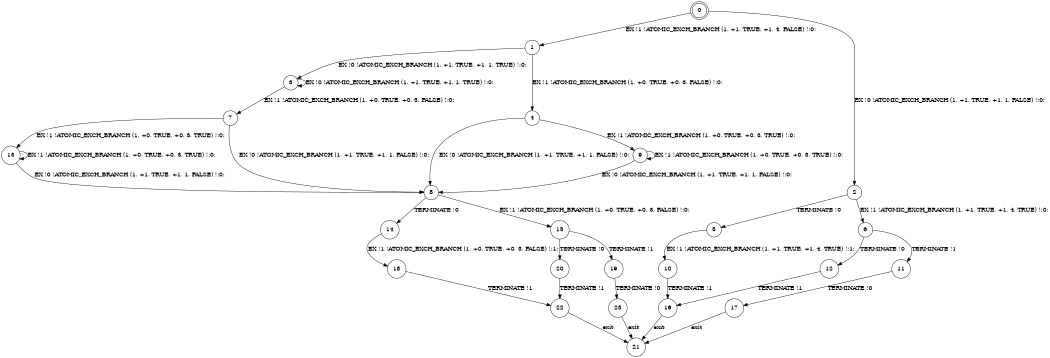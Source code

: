 digraph BCG {
size = "7, 10.5";
center = TRUE;
node [shape = circle];
0 [peripheries = 2];
0 -> 1 [label = "EX !1 !ATOMIC_EXCH_BRANCH (1, +1, TRUE, +1, 4, FALSE) !:0:"];
0 -> 2 [label = "EX !0 !ATOMIC_EXCH_BRANCH (1, +1, TRUE, +1, 1, FALSE) !:0:"];
1 -> 3 [label = "EX !0 !ATOMIC_EXCH_BRANCH (1, +1, TRUE, +1, 1, TRUE) !:0:"];
1 -> 4 [label = "EX !1 !ATOMIC_EXCH_BRANCH (1, +0, TRUE, +0, 3, FALSE) !:0:"];
2 -> 5 [label = "TERMINATE !0"];
2 -> 6 [label = "EX !1 !ATOMIC_EXCH_BRANCH (1, +1, TRUE, +1, 4, TRUE) !:0:"];
3 -> 7 [label = "EX !1 !ATOMIC_EXCH_BRANCH (1, +0, TRUE, +0, 3, FALSE) !:0:"];
3 -> 3 [label = "EX !0 !ATOMIC_EXCH_BRANCH (1, +1, TRUE, +1, 1, TRUE) !:0:"];
4 -> 8 [label = "EX !0 !ATOMIC_EXCH_BRANCH (1, +1, TRUE, +1, 1, FALSE) !:0:"];
4 -> 9 [label = "EX !1 !ATOMIC_EXCH_BRANCH (1, +0, TRUE, +0, 3, TRUE) !:0:"];
5 -> 10 [label = "EX !1 !ATOMIC_EXCH_BRANCH (1, +1, TRUE, +1, 4, TRUE) !:1:"];
6 -> 11 [label = "TERMINATE !1"];
6 -> 12 [label = "TERMINATE !0"];
7 -> 13 [label = "EX !1 !ATOMIC_EXCH_BRANCH (1, +0, TRUE, +0, 3, TRUE) !:0:"];
7 -> 8 [label = "EX !0 !ATOMIC_EXCH_BRANCH (1, +1, TRUE, +1, 1, FALSE) !:0:"];
8 -> 14 [label = "TERMINATE !0"];
8 -> 15 [label = "EX !1 !ATOMIC_EXCH_BRANCH (1, +0, TRUE, +0, 3, FALSE) !:0:"];
9 -> 8 [label = "EX !0 !ATOMIC_EXCH_BRANCH (1, +1, TRUE, +1, 1, FALSE) !:0:"];
9 -> 9 [label = "EX !1 !ATOMIC_EXCH_BRANCH (1, +0, TRUE, +0, 3, TRUE) !:0:"];
10 -> 16 [label = "TERMINATE !1"];
11 -> 17 [label = "TERMINATE !0"];
12 -> 16 [label = "TERMINATE !1"];
13 -> 13 [label = "EX !1 !ATOMIC_EXCH_BRANCH (1, +0, TRUE, +0, 3, TRUE) !:0:"];
13 -> 8 [label = "EX !0 !ATOMIC_EXCH_BRANCH (1, +1, TRUE, +1, 1, FALSE) !:0:"];
14 -> 18 [label = "EX !1 !ATOMIC_EXCH_BRANCH (1, +0, TRUE, +0, 3, FALSE) !:1:"];
15 -> 19 [label = "TERMINATE !1"];
15 -> 20 [label = "TERMINATE !0"];
16 -> 21 [label = "exit"];
17 -> 21 [label = "exit"];
18 -> 22 [label = "TERMINATE !1"];
19 -> 23 [label = "TERMINATE !0"];
20 -> 22 [label = "TERMINATE !1"];
22 -> 21 [label = "exit"];
23 -> 21 [label = "exit"];
}
